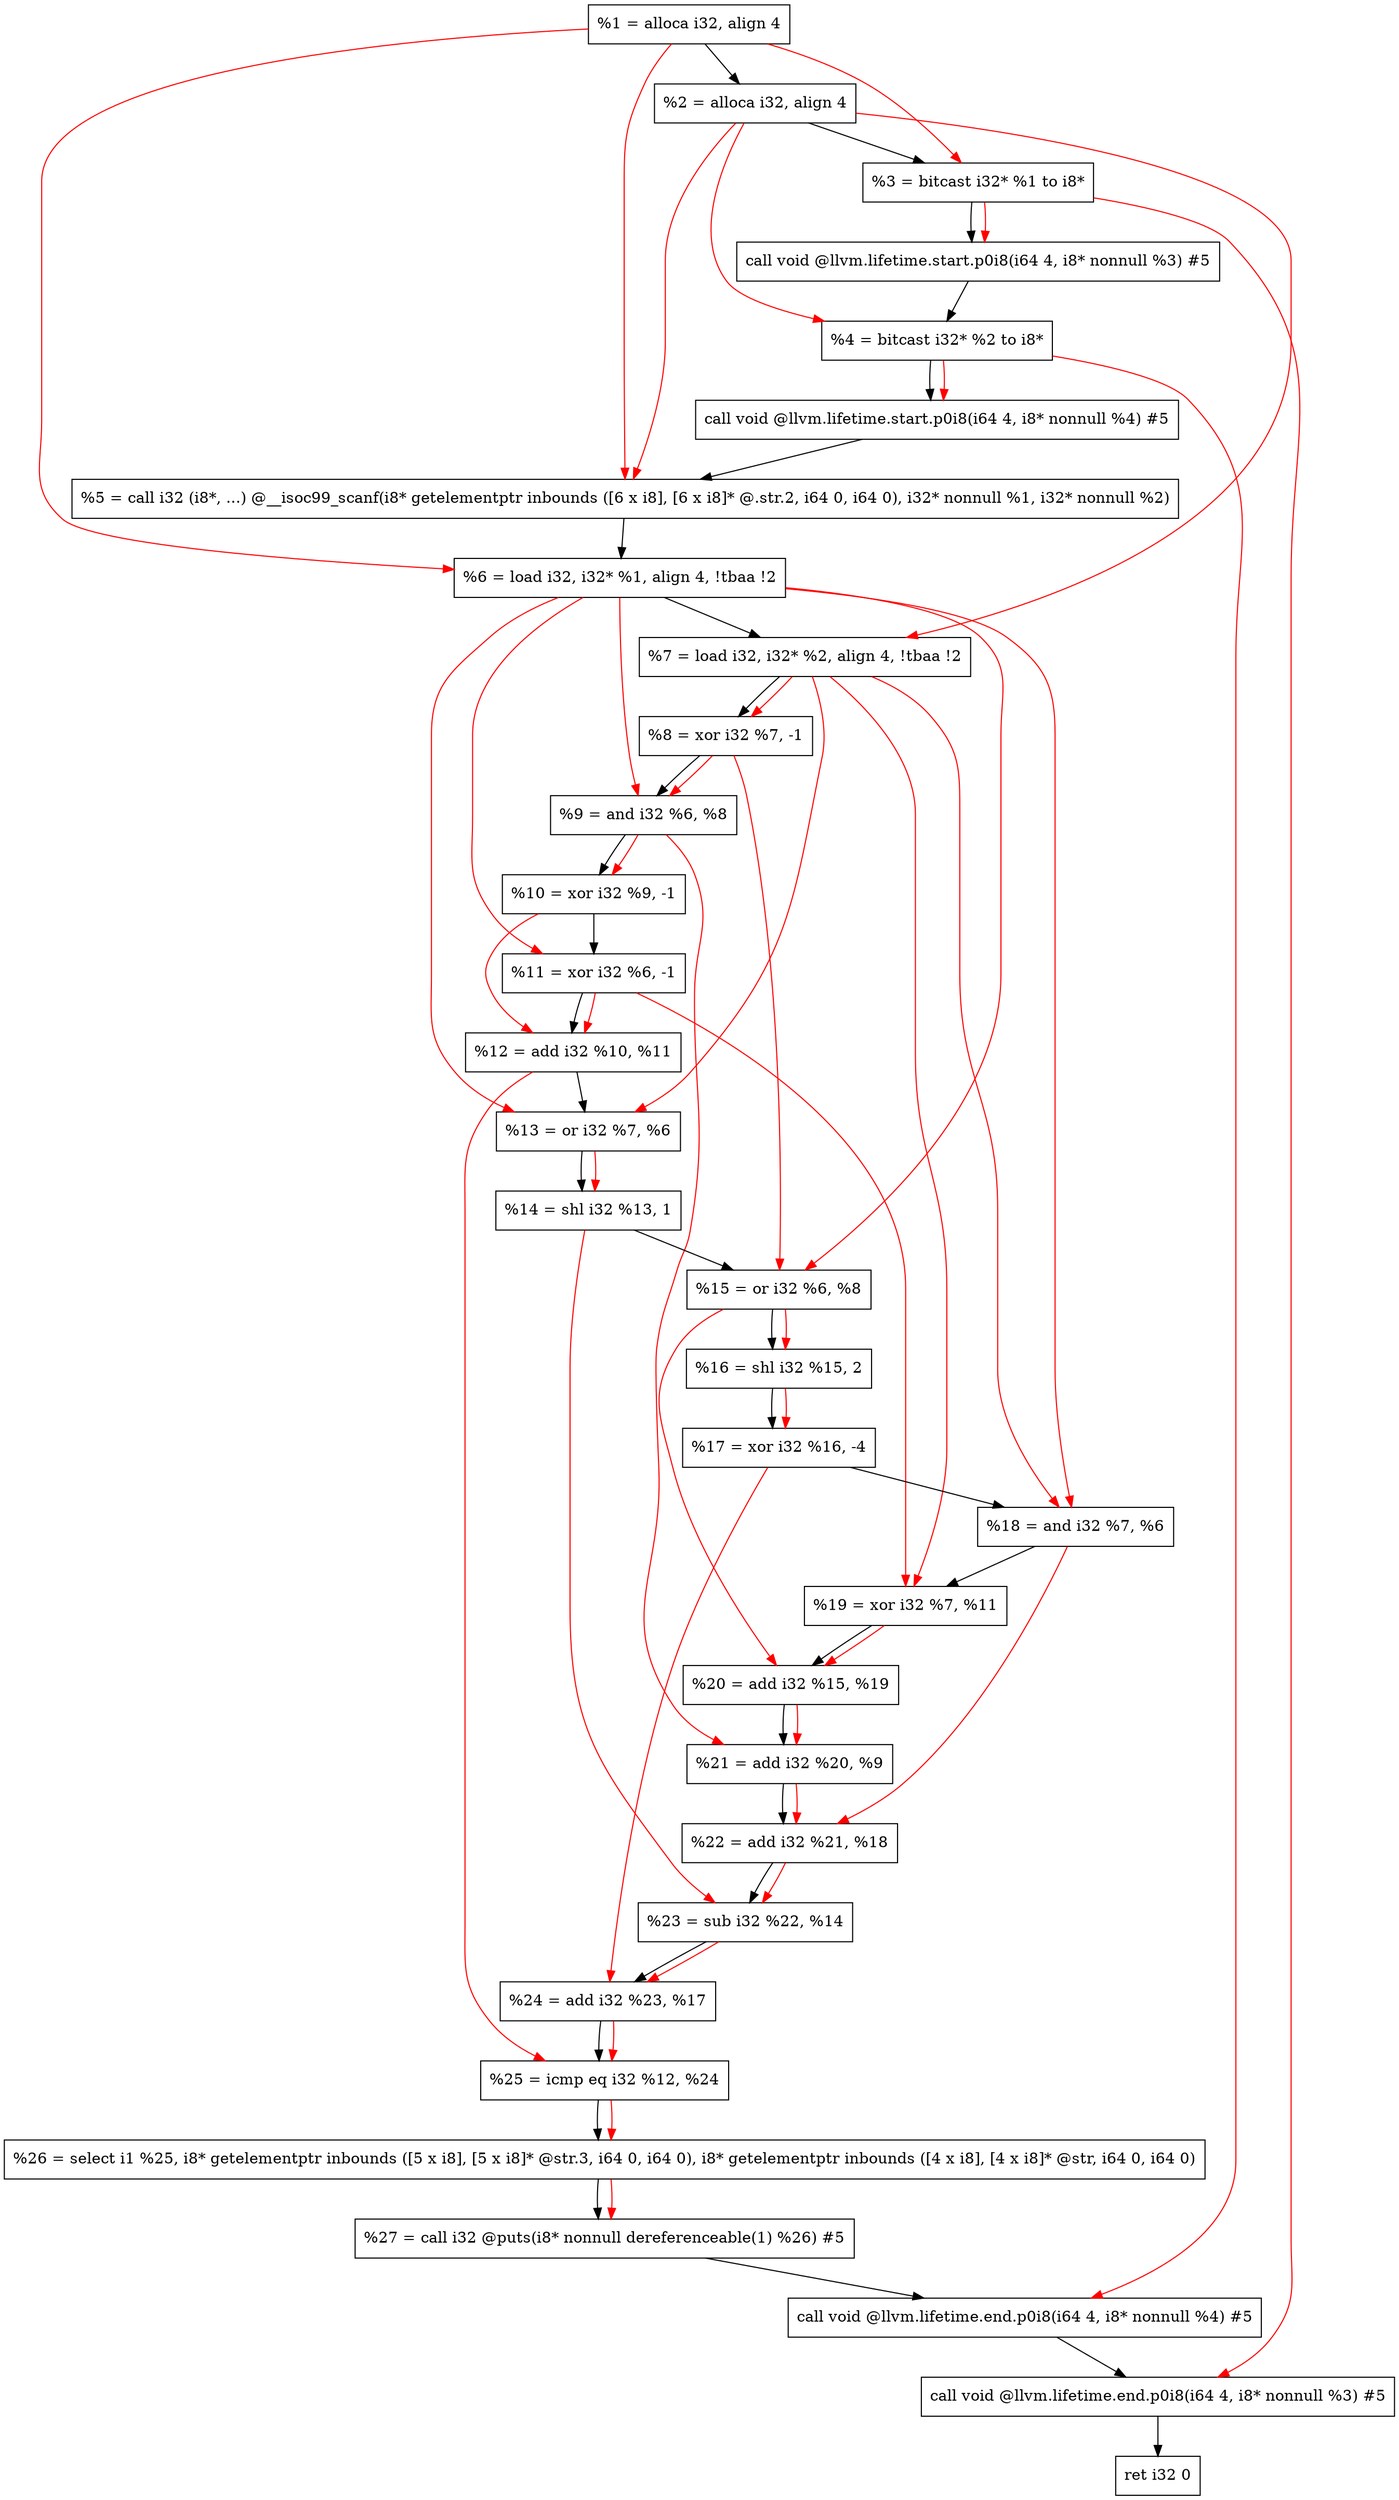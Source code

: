 digraph "DFG for'main' function" {
	Node0x1a949c8[shape=record, label="  %1 = alloca i32, align 4"];
	Node0x1a94a48[shape=record, label="  %2 = alloca i32, align 4"];
	Node0x1a94ad8[shape=record, label="  %3 = bitcast i32* %1 to i8*"];
	Node0x1a94f38[shape=record, label="  call void @llvm.lifetime.start.p0i8(i64 4, i8* nonnull %3) #5"];
	Node0x1a95018[shape=record, label="  %4 = bitcast i32* %2 to i8*"];
	Node0x1a95138[shape=record, label="  call void @llvm.lifetime.start.p0i8(i64 4, i8* nonnull %4) #5"];
	Node0x1a95370[shape=record, label="  %5 = call i32 (i8*, ...) @__isoc99_scanf(i8* getelementptr inbounds ([6 x i8], [6 x i8]* @.str.2, i64 0, i64 0), i32* nonnull %1, i32* nonnull %2)"];
	Node0x1a95428[shape=record, label="  %6 = load i32, i32* %1, align 4, !tbaa !2"];
	Node0x1a96398[shape=record, label="  %7 = load i32, i32* %2, align 4, !tbaa !2"];
	Node0x1a96a20[shape=record, label="  %8 = xor i32 %7, -1"];
	Node0x1a96a90[shape=record, label="  %9 = and i32 %6, %8"];
	Node0x1a96b00[shape=record, label="  %10 = xor i32 %9, -1"];
	Node0x1a96b70[shape=record, label="  %11 = xor i32 %6, -1"];
	Node0x1a96be0[shape=record, label="  %12 = add i32 %10, %11"];
	Node0x1a96c50[shape=record, label="  %13 = or i32 %7, %6"];
	Node0x1a96cc0[shape=record, label="  %14 = shl i32 %13, 1"];
	Node0x1a96d30[shape=record, label="  %15 = or i32 %6, %8"];
	Node0x1a96da0[shape=record, label="  %16 = shl i32 %15, 2"];
	Node0x1a96e10[shape=record, label="  %17 = xor i32 %16, -4"];
	Node0x1a96e80[shape=record, label="  %18 = and i32 %7, %6"];
	Node0x1a96ef0[shape=record, label="  %19 = xor i32 %7, %11"];
	Node0x1a96f60[shape=record, label="  %20 = add i32 %15, %19"];
	Node0x1a96fd0[shape=record, label="  %21 = add i32 %20, %9"];
	Node0x1a97040[shape=record, label="  %22 = add i32 %21, %18"];
	Node0x1a970b0[shape=record, label="  %23 = sub i32 %22, %14"];
	Node0x1a97120[shape=record, label="  %24 = add i32 %23, %17"];
	Node0x1a97190[shape=record, label="  %25 = icmp eq i32 %12, %24"];
	Node0x1a359d8[shape=record, label="  %26 = select i1 %25, i8* getelementptr inbounds ([5 x i8], [5 x i8]* @str.3, i64 0, i64 0), i8* getelementptr inbounds ([4 x i8], [4 x i8]* @str, i64 0, i64 0)"];
	Node0x1a97220[shape=record, label="  %27 = call i32 @puts(i8* nonnull dereferenceable(1) %26) #5"];
	Node0x1a97478[shape=record, label="  call void @llvm.lifetime.end.p0i8(i64 4, i8* nonnull %4) #5"];
	Node0x1a975d8[shape=record, label="  call void @llvm.lifetime.end.p0i8(i64 4, i8* nonnull %3) #5"];
	Node0x1a97698[shape=record, label="  ret i32 0"];
	Node0x1a949c8 -> Node0x1a94a48;
	Node0x1a94a48 -> Node0x1a94ad8;
	Node0x1a94ad8 -> Node0x1a94f38;
	Node0x1a94f38 -> Node0x1a95018;
	Node0x1a95018 -> Node0x1a95138;
	Node0x1a95138 -> Node0x1a95370;
	Node0x1a95370 -> Node0x1a95428;
	Node0x1a95428 -> Node0x1a96398;
	Node0x1a96398 -> Node0x1a96a20;
	Node0x1a96a20 -> Node0x1a96a90;
	Node0x1a96a90 -> Node0x1a96b00;
	Node0x1a96b00 -> Node0x1a96b70;
	Node0x1a96b70 -> Node0x1a96be0;
	Node0x1a96be0 -> Node0x1a96c50;
	Node0x1a96c50 -> Node0x1a96cc0;
	Node0x1a96cc0 -> Node0x1a96d30;
	Node0x1a96d30 -> Node0x1a96da0;
	Node0x1a96da0 -> Node0x1a96e10;
	Node0x1a96e10 -> Node0x1a96e80;
	Node0x1a96e80 -> Node0x1a96ef0;
	Node0x1a96ef0 -> Node0x1a96f60;
	Node0x1a96f60 -> Node0x1a96fd0;
	Node0x1a96fd0 -> Node0x1a97040;
	Node0x1a97040 -> Node0x1a970b0;
	Node0x1a970b0 -> Node0x1a97120;
	Node0x1a97120 -> Node0x1a97190;
	Node0x1a97190 -> Node0x1a359d8;
	Node0x1a359d8 -> Node0x1a97220;
	Node0x1a97220 -> Node0x1a97478;
	Node0x1a97478 -> Node0x1a975d8;
	Node0x1a975d8 -> Node0x1a97698;
edge [color=red]
	Node0x1a949c8 -> Node0x1a94ad8;
	Node0x1a94ad8 -> Node0x1a94f38;
	Node0x1a94a48 -> Node0x1a95018;
	Node0x1a95018 -> Node0x1a95138;
	Node0x1a949c8 -> Node0x1a95370;
	Node0x1a94a48 -> Node0x1a95370;
	Node0x1a949c8 -> Node0x1a95428;
	Node0x1a94a48 -> Node0x1a96398;
	Node0x1a96398 -> Node0x1a96a20;
	Node0x1a95428 -> Node0x1a96a90;
	Node0x1a96a20 -> Node0x1a96a90;
	Node0x1a96a90 -> Node0x1a96b00;
	Node0x1a95428 -> Node0x1a96b70;
	Node0x1a96b00 -> Node0x1a96be0;
	Node0x1a96b70 -> Node0x1a96be0;
	Node0x1a96398 -> Node0x1a96c50;
	Node0x1a95428 -> Node0x1a96c50;
	Node0x1a96c50 -> Node0x1a96cc0;
	Node0x1a95428 -> Node0x1a96d30;
	Node0x1a96a20 -> Node0x1a96d30;
	Node0x1a96d30 -> Node0x1a96da0;
	Node0x1a96da0 -> Node0x1a96e10;
	Node0x1a96398 -> Node0x1a96e80;
	Node0x1a95428 -> Node0x1a96e80;
	Node0x1a96398 -> Node0x1a96ef0;
	Node0x1a96b70 -> Node0x1a96ef0;
	Node0x1a96d30 -> Node0x1a96f60;
	Node0x1a96ef0 -> Node0x1a96f60;
	Node0x1a96f60 -> Node0x1a96fd0;
	Node0x1a96a90 -> Node0x1a96fd0;
	Node0x1a96fd0 -> Node0x1a97040;
	Node0x1a96e80 -> Node0x1a97040;
	Node0x1a97040 -> Node0x1a970b0;
	Node0x1a96cc0 -> Node0x1a970b0;
	Node0x1a970b0 -> Node0x1a97120;
	Node0x1a96e10 -> Node0x1a97120;
	Node0x1a96be0 -> Node0x1a97190;
	Node0x1a97120 -> Node0x1a97190;
	Node0x1a97190 -> Node0x1a359d8;
	Node0x1a359d8 -> Node0x1a97220;
	Node0x1a95018 -> Node0x1a97478;
	Node0x1a94ad8 -> Node0x1a975d8;
}
